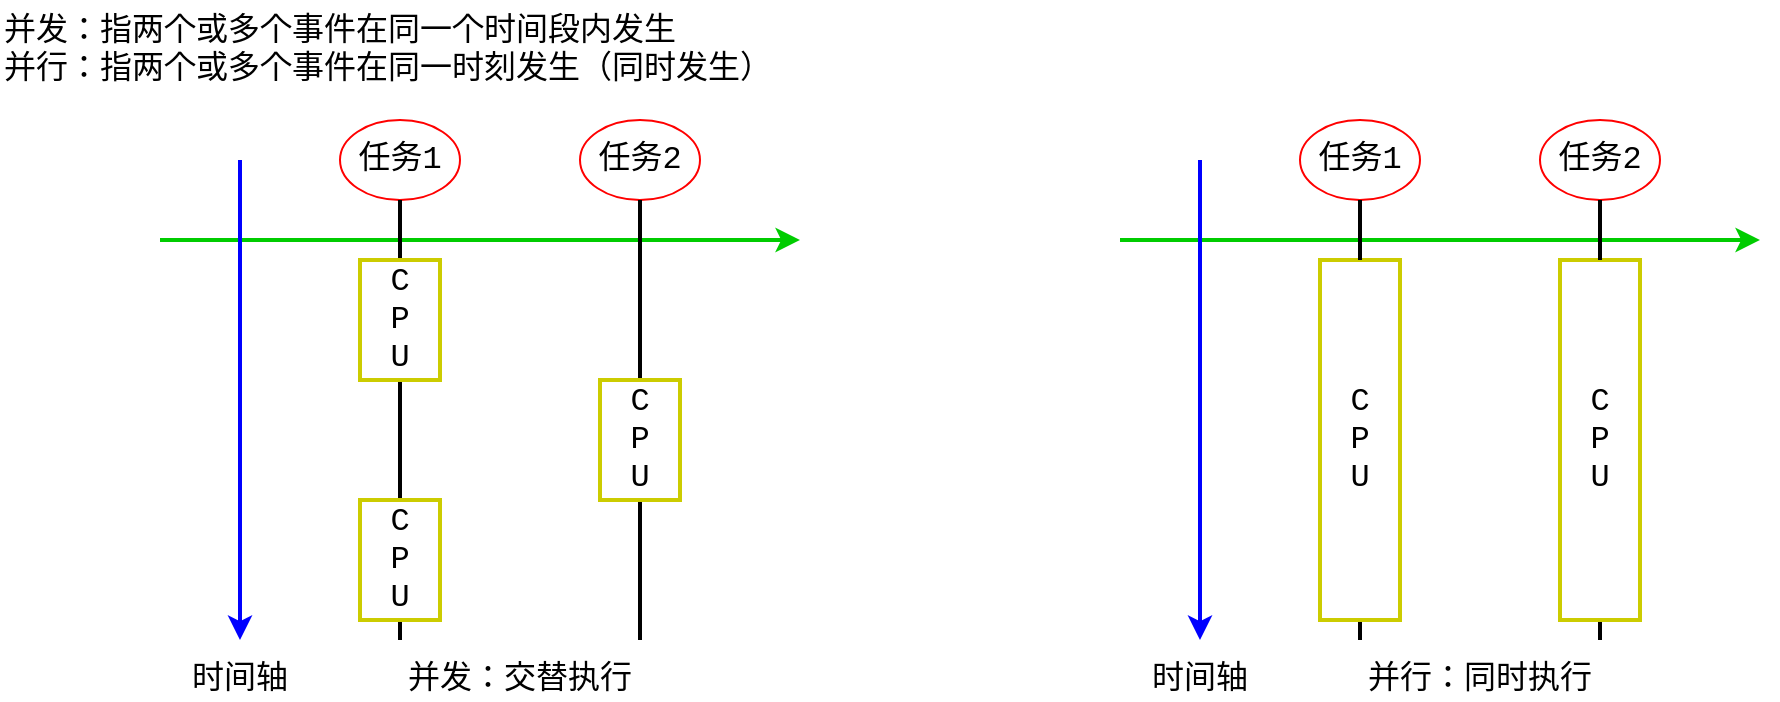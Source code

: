 <mxfile version="13.7.3" type="device"><diagram id="QtJ3aRRa9YjvI9aUR9Bn" name="Page-1"><mxGraphModel dx="1408" dy="818" grid="1" gridSize="10" guides="1" tooltips="1" connect="1" arrows="1" fold="1" page="1" pageScale="1" pageWidth="1100" pageHeight="850" math="0" shadow="0"><root><mxCell id="0"/><mxCell id="1" parent="0"/><mxCell id="uu1J1uYL6mfzI02ILCmx-1" value="并发：指两个或多个事件在同一个时间段内发生&lt;br&gt;并行：指两个或多个事件在同一时刻发生（同时发生）" style="text;html=1;strokeColor=none;fillColor=none;align=left;verticalAlign=top;whiteSpace=wrap;rounded=0;fontFamily=Courier New;fontSize=16;" vertex="1" parent="1"><mxGeometry width="400" height="40" as="geometry"/></mxCell><mxCell id="uu1J1uYL6mfzI02ILCmx-2" value="" style="endArrow=classic;html=1;fontFamily=Courier New;fontSize=16;strokeWidth=2;strokeColor=#00CC00;" edge="1" parent="1"><mxGeometry width="50" height="50" relative="1" as="geometry"><mxPoint x="80" y="120" as="sourcePoint"/><mxPoint x="400" y="120" as="targetPoint"/></mxGeometry></mxCell><mxCell id="uu1J1uYL6mfzI02ILCmx-3" value="" style="endArrow=classic;html=1;fontFamily=Courier New;fontSize=16;strokeWidth=2;strokeColor=#0000FF;" edge="1" parent="1"><mxGeometry width="50" height="50" relative="1" as="geometry"><mxPoint x="120" y="80" as="sourcePoint"/><mxPoint x="120" y="320" as="targetPoint"/></mxGeometry></mxCell><mxCell id="uu1J1uYL6mfzI02ILCmx-4" value="任务1" style="ellipse;whiteSpace=wrap;html=1;fontFamily=Courier New;fontSize=16;align=center;strokeColor=#FF0000;" vertex="1" parent="1"><mxGeometry x="170" y="60" width="60" height="40" as="geometry"/></mxCell><mxCell id="uu1J1uYL6mfzI02ILCmx-5" value="任务2" style="ellipse;whiteSpace=wrap;html=1;fontFamily=Courier New;fontSize=16;align=center;strokeColor=#FF0000;" vertex="1" parent="1"><mxGeometry x="290" y="60" width="60" height="40" as="geometry"/></mxCell><mxCell id="uu1J1uYL6mfzI02ILCmx-6" value="" style="endArrow=none;html=1;fontFamily=Courier New;fontSize=16;exitX=0.5;exitY=1;exitDx=0;exitDy=0;strokeWidth=2;" edge="1" parent="1" source="uu1J1uYL6mfzI02ILCmx-4"><mxGeometry width="50" height="50" relative="1" as="geometry"><mxPoint x="230" y="310" as="sourcePoint"/><mxPoint x="200" y="320" as="targetPoint"/></mxGeometry></mxCell><mxCell id="uu1J1uYL6mfzI02ILCmx-7" value="" style="endArrow=none;html=1;fontFamily=Courier New;fontSize=16;exitX=0.5;exitY=1;exitDx=0;exitDy=0;strokeWidth=2;" edge="1" parent="1" source="uu1J1uYL6mfzI02ILCmx-5"><mxGeometry width="50" height="50" relative="1" as="geometry"><mxPoint x="230" y="310" as="sourcePoint"/><mxPoint x="320" y="320" as="targetPoint"/></mxGeometry></mxCell><mxCell id="uu1J1uYL6mfzI02ILCmx-8" value="" style="endArrow=classic;html=1;fontFamily=Courier New;fontSize=16;strokeWidth=2;strokeColor=#00CC00;" edge="1" parent="1"><mxGeometry width="50" height="50" relative="1" as="geometry"><mxPoint x="560" y="120" as="sourcePoint"/><mxPoint x="880" y="120" as="targetPoint"/></mxGeometry></mxCell><mxCell id="uu1J1uYL6mfzI02ILCmx-9" value="" style="endArrow=classic;html=1;fontFamily=Courier New;fontSize=16;strokeWidth=2;strokeColor=#0000FF;" edge="1" parent="1"><mxGeometry width="50" height="50" relative="1" as="geometry"><mxPoint x="600" y="80" as="sourcePoint"/><mxPoint x="600" y="320" as="targetPoint"/></mxGeometry></mxCell><mxCell id="uu1J1uYL6mfzI02ILCmx-10" value="任务1" style="ellipse;whiteSpace=wrap;html=1;fontFamily=Courier New;fontSize=16;align=center;strokeColor=#FF0000;" vertex="1" parent="1"><mxGeometry x="650" y="60" width="60" height="40" as="geometry"/></mxCell><mxCell id="uu1J1uYL6mfzI02ILCmx-11" value="任务2" style="ellipse;whiteSpace=wrap;html=1;fontFamily=Courier New;fontSize=16;align=center;strokeColor=#FF0000;" vertex="1" parent="1"><mxGeometry x="770" y="60" width="60" height="40" as="geometry"/></mxCell><mxCell id="uu1J1uYL6mfzI02ILCmx-12" value="" style="endArrow=none;html=1;fontFamily=Courier New;fontSize=16;exitX=0.5;exitY=1;exitDx=0;exitDy=0;strokeWidth=2;" edge="1" source="uu1J1uYL6mfzI02ILCmx-17" parent="1"><mxGeometry width="50" height="50" relative="1" as="geometry"><mxPoint x="710" y="310" as="sourcePoint"/><mxPoint x="680" y="320" as="targetPoint"/></mxGeometry></mxCell><mxCell id="uu1J1uYL6mfzI02ILCmx-13" value="" style="endArrow=none;html=1;fontFamily=Courier New;fontSize=16;exitX=0.5;exitY=1;exitDx=0;exitDy=0;strokeWidth=2;" edge="1" source="uu1J1uYL6mfzI02ILCmx-25" parent="1"><mxGeometry width="50" height="50" relative="1" as="geometry"><mxPoint x="710" y="310" as="sourcePoint"/><mxPoint x="800" y="320" as="targetPoint"/></mxGeometry></mxCell><mxCell id="uu1J1uYL6mfzI02ILCmx-14" value="C&lt;br&gt;P&lt;br&gt;U" style="rounded=0;whiteSpace=wrap;html=1;fontFamily=Courier New;fontSize=16;align=center;strokeColor=#CCCC00;strokeWidth=2;" vertex="1" parent="1"><mxGeometry x="180" y="130" width="40" height="60" as="geometry"/></mxCell><mxCell id="uu1J1uYL6mfzI02ILCmx-21" value="C&lt;br&gt;P&lt;br&gt;U" style="rounded=0;whiteSpace=wrap;html=1;fontFamily=Courier New;fontSize=16;align=center;strokeColor=#CCCC00;strokeWidth=2;" vertex="1" parent="1"><mxGeometry x="180" y="250" width="40" height="60" as="geometry"/></mxCell><mxCell id="uu1J1uYL6mfzI02ILCmx-17" value="C&lt;br&gt;P&lt;br&gt;U" style="rounded=0;whiteSpace=wrap;html=1;fontFamily=Courier New;fontSize=16;align=center;strokeColor=#CCCC00;strokeWidth=2;" vertex="1" parent="1"><mxGeometry x="660" y="130" width="40" height="180" as="geometry"/></mxCell><mxCell id="uu1J1uYL6mfzI02ILCmx-22" value="" style="endArrow=none;html=1;fontFamily=Courier New;fontSize=16;exitX=0.5;exitY=1;exitDx=0;exitDy=0;strokeWidth=2;" edge="1" parent="1" source="uu1J1uYL6mfzI02ILCmx-10" target="uu1J1uYL6mfzI02ILCmx-17"><mxGeometry width="50" height="50" relative="1" as="geometry"><mxPoint x="680" y="100" as="sourcePoint"/><mxPoint x="680" y="320" as="targetPoint"/></mxGeometry></mxCell><mxCell id="uu1J1uYL6mfzI02ILCmx-25" value="C&lt;br&gt;P&lt;br&gt;U" style="rounded=0;whiteSpace=wrap;html=1;fontFamily=Courier New;fontSize=16;align=center;strokeColor=#CCCC00;strokeWidth=2;" vertex="1" parent="1"><mxGeometry x="780" y="130" width="40" height="180" as="geometry"/></mxCell><mxCell id="uu1J1uYL6mfzI02ILCmx-26" value="" style="endArrow=none;html=1;fontFamily=Courier New;fontSize=16;exitX=0.5;exitY=1;exitDx=0;exitDy=0;strokeWidth=2;" edge="1" parent="1" source="uu1J1uYL6mfzI02ILCmx-11" target="uu1J1uYL6mfzI02ILCmx-25"><mxGeometry width="50" height="50" relative="1" as="geometry"><mxPoint x="800" y="100" as="sourcePoint"/><mxPoint x="800" y="320" as="targetPoint"/></mxGeometry></mxCell><mxCell id="uu1J1uYL6mfzI02ILCmx-27" value="C&lt;br&gt;P&lt;br&gt;U" style="rounded=0;whiteSpace=wrap;html=1;fontFamily=Courier New;fontSize=16;align=center;strokeColor=#CCCC00;strokeWidth=2;" vertex="1" parent="1"><mxGeometry x="300" y="190" width="40" height="60" as="geometry"/></mxCell><mxCell id="uu1J1uYL6mfzI02ILCmx-28" value="时间轴" style="text;html=1;strokeColor=none;fillColor=none;align=center;verticalAlign=middle;whiteSpace=wrap;rounded=0;fontFamily=Courier New;fontSize=16;" vertex="1" parent="1"><mxGeometry x="90" y="330" width="60" height="20" as="geometry"/></mxCell><mxCell id="uu1J1uYL6mfzI02ILCmx-29" value="时间轴" style="text;html=1;strokeColor=none;fillColor=none;align=center;verticalAlign=middle;whiteSpace=wrap;rounded=0;fontFamily=Courier New;fontSize=16;" vertex="1" parent="1"><mxGeometry x="570" y="330" width="60" height="20" as="geometry"/></mxCell><mxCell id="uu1J1uYL6mfzI02ILCmx-30" value="并发：交替执行" style="text;html=1;strokeColor=none;fillColor=none;align=center;verticalAlign=middle;whiteSpace=wrap;rounded=0;fontFamily=Courier New;fontSize=16;" vertex="1" parent="1"><mxGeometry x="200" y="330" width="120" height="20" as="geometry"/></mxCell><mxCell id="uu1J1uYL6mfzI02ILCmx-31" value="并行：同时执行" style="text;html=1;strokeColor=none;fillColor=none;align=center;verticalAlign=middle;whiteSpace=wrap;rounded=0;fontFamily=Courier New;fontSize=16;" vertex="1" parent="1"><mxGeometry x="680" y="330" width="120" height="20" as="geometry"/></mxCell></root></mxGraphModel></diagram></mxfile>
